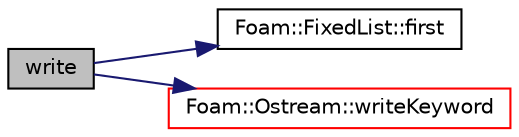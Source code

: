 digraph "write"
{
  bgcolor="transparent";
  edge [fontname="Helvetica",fontsize="10",labelfontname="Helvetica",labelfontsize="10"];
  node [fontname="Helvetica",fontsize="10",shape=record];
  rankdir="LR";
  Node381 [label="write",height=0.2,width=0.4,color="black", fillcolor="grey75", style="filled", fontcolor="black"];
  Node381 -> Node382 [color="midnightblue",fontsize="10",style="solid",fontname="Helvetica"];
  Node382 [label="Foam::FixedList::first",height=0.2,width=0.4,color="black",URL="$a27009.html#a1c9828bc3de9502754d944c95a2ce0d9",tooltip="Return the first element of the list. "];
  Node381 -> Node383 [color="midnightblue",fontsize="10",style="solid",fontname="Helvetica"];
  Node383 [label="Foam::Ostream::writeKeyword",height=0.2,width=0.4,color="red",URL="$a27345.html#a3c58b2bb9174ea3c4a5fa58095d1290e",tooltip="Write the keyword followed by an appropriate indentation. "];
}
